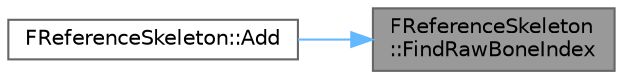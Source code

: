digraph "FReferenceSkeleton::FindRawBoneIndex"
{
 // INTERACTIVE_SVG=YES
 // LATEX_PDF_SIZE
  bgcolor="transparent";
  edge [fontname=Helvetica,fontsize=10,labelfontname=Helvetica,labelfontsize=10];
  node [fontname=Helvetica,fontsize=10,shape=box,height=0.2,width=0.4];
  rankdir="RL";
  Node1 [id="Node000001",label="FReferenceSkeleton\l::FindRawBoneIndex",height=0.2,width=0.4,color="gray40", fillcolor="grey60", style="filled", fontcolor="black",tooltip="Find Bone Index from BoneName."];
  Node1 -> Node2 [id="edge1_Node000001_Node000002",dir="back",color="steelblue1",style="solid",tooltip=" "];
  Node2 [id="Node000002",label="FReferenceSkeleton::Add",height=0.2,width=0.4,color="grey40", fillcolor="white", style="filled",URL="$d4/d8d/structFReferenceSkeleton.html#a275d15f9cd4cf1137b520122eae71457",tooltip="Add a new bone."];
}
